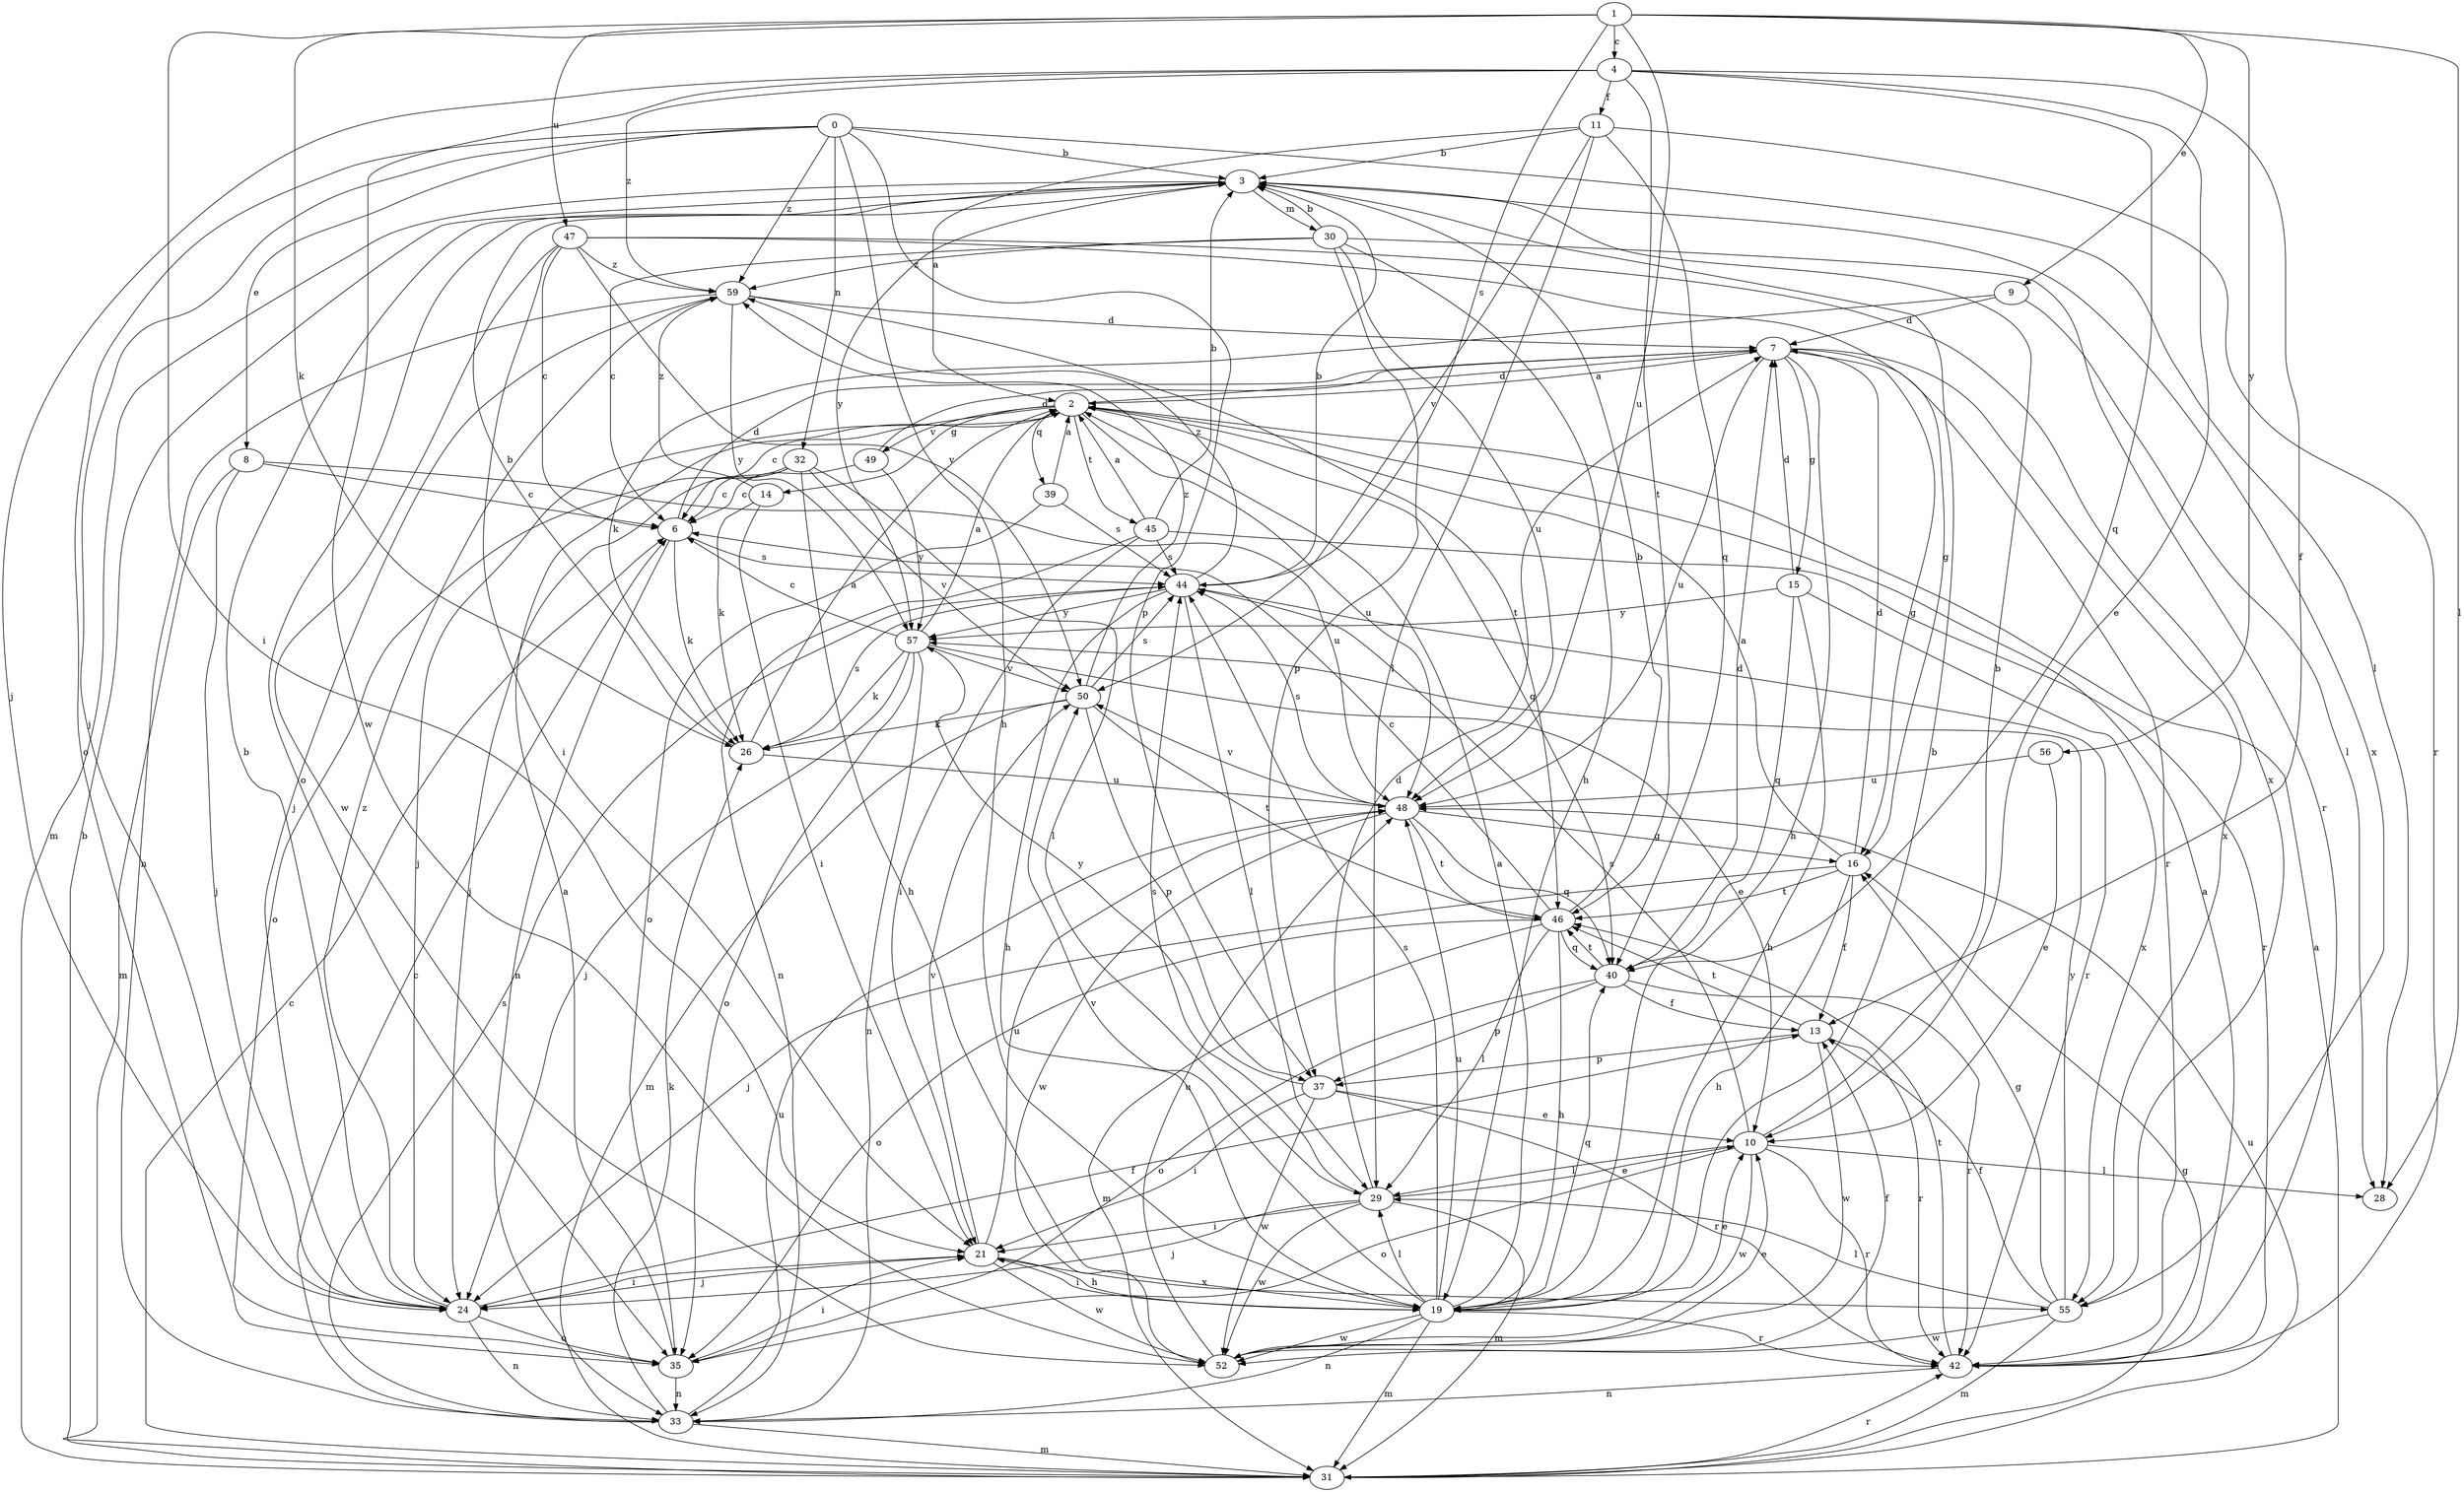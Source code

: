 strict digraph  {
0;
1;
2;
3;
4;
6;
7;
8;
9;
10;
11;
13;
14;
15;
16;
19;
21;
24;
26;
28;
29;
30;
31;
32;
33;
35;
37;
39;
40;
42;
44;
45;
46;
47;
48;
49;
50;
52;
55;
56;
57;
59;
0 -> 3  [label=b];
0 -> 8  [label=e];
0 -> 19  [label=h];
0 -> 24  [label=j];
0 -> 28  [label=l];
0 -> 32  [label=n];
0 -> 35  [label=o];
0 -> 37  [label=p];
0 -> 59  [label=z];
1 -> 4  [label=c];
1 -> 9  [label=e];
1 -> 21  [label=i];
1 -> 26  [label=k];
1 -> 28  [label=l];
1 -> 44  [label=s];
1 -> 47  [label=u];
1 -> 48  [label=u];
1 -> 56  [label=y];
2 -> 6  [label=c];
2 -> 7  [label=d];
2 -> 14  [label=g];
2 -> 24  [label=j];
2 -> 39  [label=q];
2 -> 40  [label=q];
2 -> 45  [label=t];
2 -> 48  [label=u];
2 -> 49  [label=v];
3 -> 30  [label=m];
3 -> 31  [label=m];
3 -> 35  [label=o];
3 -> 55  [label=x];
3 -> 57  [label=y];
4 -> 10  [label=e];
4 -> 11  [label=f];
4 -> 13  [label=f];
4 -> 24  [label=j];
4 -> 40  [label=q];
4 -> 46  [label=t];
4 -> 52  [label=w];
4 -> 59  [label=z];
6 -> 7  [label=d];
6 -> 26  [label=k];
6 -> 33  [label=n];
6 -> 44  [label=s];
7 -> 2  [label=a];
7 -> 15  [label=g];
7 -> 16  [label=g];
7 -> 19  [label=h];
7 -> 42  [label=r];
7 -> 48  [label=u];
7 -> 55  [label=x];
8 -> 6  [label=c];
8 -> 24  [label=j];
8 -> 31  [label=m];
8 -> 48  [label=u];
9 -> 7  [label=d];
9 -> 26  [label=k];
9 -> 28  [label=l];
10 -> 3  [label=b];
10 -> 28  [label=l];
10 -> 29  [label=l];
10 -> 35  [label=o];
10 -> 42  [label=r];
10 -> 44  [label=s];
10 -> 52  [label=w];
11 -> 2  [label=a];
11 -> 3  [label=b];
11 -> 29  [label=l];
11 -> 40  [label=q];
11 -> 42  [label=r];
11 -> 50  [label=v];
13 -> 37  [label=p];
13 -> 42  [label=r];
13 -> 46  [label=t];
13 -> 52  [label=w];
14 -> 21  [label=i];
14 -> 26  [label=k];
14 -> 59  [label=z];
15 -> 7  [label=d];
15 -> 19  [label=h];
15 -> 40  [label=q];
15 -> 55  [label=x];
15 -> 57  [label=y];
16 -> 2  [label=a];
16 -> 7  [label=d];
16 -> 13  [label=f];
16 -> 19  [label=h];
16 -> 24  [label=j];
16 -> 46  [label=t];
19 -> 2  [label=a];
19 -> 3  [label=b];
19 -> 10  [label=e];
19 -> 21  [label=i];
19 -> 29  [label=l];
19 -> 31  [label=m];
19 -> 33  [label=n];
19 -> 40  [label=q];
19 -> 42  [label=r];
19 -> 44  [label=s];
19 -> 48  [label=u];
19 -> 50  [label=v];
19 -> 52  [label=w];
21 -> 19  [label=h];
21 -> 24  [label=j];
21 -> 48  [label=u];
21 -> 50  [label=v];
21 -> 52  [label=w];
21 -> 55  [label=x];
24 -> 3  [label=b];
24 -> 13  [label=f];
24 -> 21  [label=i];
24 -> 33  [label=n];
24 -> 35  [label=o];
24 -> 59  [label=z];
26 -> 2  [label=a];
26 -> 3  [label=b];
26 -> 44  [label=s];
26 -> 48  [label=u];
29 -> 7  [label=d];
29 -> 10  [label=e];
29 -> 21  [label=i];
29 -> 24  [label=j];
29 -> 31  [label=m];
29 -> 44  [label=s];
29 -> 52  [label=w];
30 -> 3  [label=b];
30 -> 6  [label=c];
30 -> 19  [label=h];
30 -> 37  [label=p];
30 -> 42  [label=r];
30 -> 48  [label=u];
30 -> 59  [label=z];
31 -> 2  [label=a];
31 -> 3  [label=b];
31 -> 6  [label=c];
31 -> 16  [label=g];
31 -> 42  [label=r];
31 -> 48  [label=u];
32 -> 6  [label=c];
32 -> 19  [label=h];
32 -> 24  [label=j];
32 -> 29  [label=l];
32 -> 35  [label=o];
32 -> 50  [label=v];
33 -> 6  [label=c];
33 -> 26  [label=k];
33 -> 31  [label=m];
33 -> 44  [label=s];
33 -> 48  [label=u];
35 -> 2  [label=a];
35 -> 21  [label=i];
35 -> 33  [label=n];
37 -> 10  [label=e];
37 -> 21  [label=i];
37 -> 42  [label=r];
37 -> 52  [label=w];
37 -> 57  [label=y];
39 -> 2  [label=a];
39 -> 35  [label=o];
39 -> 44  [label=s];
40 -> 7  [label=d];
40 -> 13  [label=f];
40 -> 35  [label=o];
40 -> 37  [label=p];
40 -> 42  [label=r];
40 -> 46  [label=t];
42 -> 2  [label=a];
42 -> 33  [label=n];
42 -> 46  [label=t];
44 -> 3  [label=b];
44 -> 19  [label=h];
44 -> 29  [label=l];
44 -> 42  [label=r];
44 -> 57  [label=y];
44 -> 59  [label=z];
45 -> 2  [label=a];
45 -> 3  [label=b];
45 -> 21  [label=i];
45 -> 33  [label=n];
45 -> 42  [label=r];
45 -> 44  [label=s];
46 -> 3  [label=b];
46 -> 6  [label=c];
46 -> 19  [label=h];
46 -> 29  [label=l];
46 -> 31  [label=m];
46 -> 35  [label=o];
46 -> 40  [label=q];
47 -> 6  [label=c];
47 -> 16  [label=g];
47 -> 21  [label=i];
47 -> 50  [label=v];
47 -> 52  [label=w];
47 -> 55  [label=x];
47 -> 59  [label=z];
48 -> 16  [label=g];
48 -> 40  [label=q];
48 -> 44  [label=s];
48 -> 46  [label=t];
48 -> 50  [label=v];
48 -> 52  [label=w];
49 -> 6  [label=c];
49 -> 7  [label=d];
49 -> 57  [label=y];
50 -> 26  [label=k];
50 -> 31  [label=m];
50 -> 37  [label=p];
50 -> 44  [label=s];
50 -> 46  [label=t];
50 -> 59  [label=z];
52 -> 10  [label=e];
52 -> 13  [label=f];
52 -> 48  [label=u];
55 -> 13  [label=f];
55 -> 16  [label=g];
55 -> 29  [label=l];
55 -> 31  [label=m];
55 -> 52  [label=w];
55 -> 57  [label=y];
56 -> 10  [label=e];
56 -> 48  [label=u];
57 -> 2  [label=a];
57 -> 6  [label=c];
57 -> 10  [label=e];
57 -> 24  [label=j];
57 -> 26  [label=k];
57 -> 33  [label=n];
57 -> 35  [label=o];
57 -> 50  [label=v];
59 -> 7  [label=d];
59 -> 24  [label=j];
59 -> 33  [label=n];
59 -> 46  [label=t];
59 -> 57  [label=y];
}
